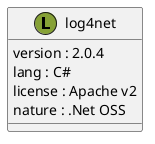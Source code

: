 @startuml
  class "log4net" as namespacelog4net << (L, #86A136) >> [[../namespaces/namespacelog4net.html]] {
     version : 2.0.4 
     lang : C#
     license : Apache v2
     nature : .Net OSS 
  }
@enduml
